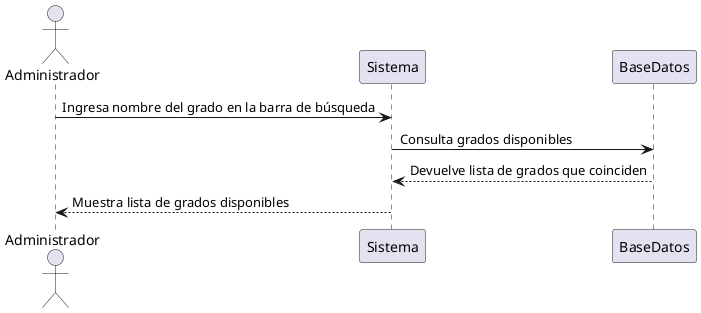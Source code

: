 @startuml
actor Administrador as A

A -> Sistema : Ingresa nombre del grado en la barra de búsqueda
Sistema -> BaseDatos : Consulta grados disponibles
BaseDatos --> Sistema : Devuelve lista de grados que coinciden
Sistema --> A : Muestra lista de grados disponibles
@enduml